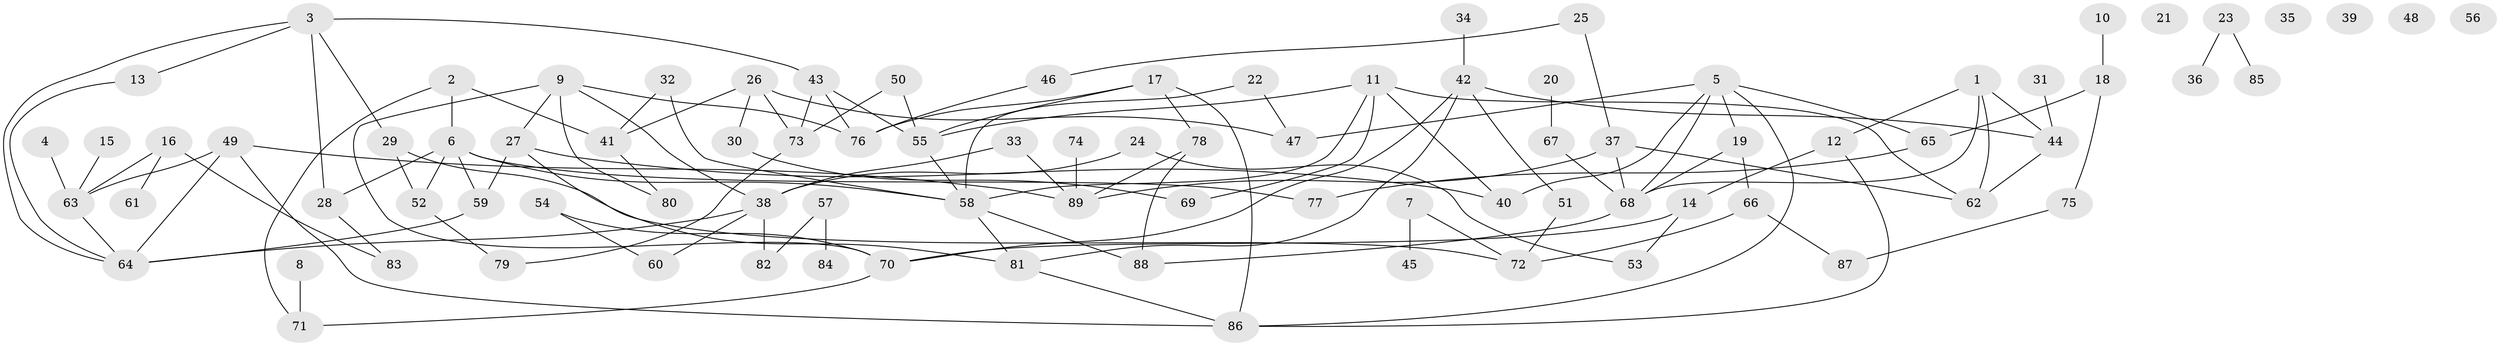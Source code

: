 // coarse degree distribution, {3: 0.1774193548387097, 5: 0.03225806451612903, 6: 0.12903225806451613, 1: 0.1935483870967742, 4: 0.0967741935483871, 7: 0.04838709677419355, 2: 0.20967741935483872, 0: 0.08064516129032258, 8: 0.03225806451612903}
// Generated by graph-tools (version 1.1) at 2025/41/03/06/25 10:41:19]
// undirected, 89 vertices, 126 edges
graph export_dot {
graph [start="1"]
  node [color=gray90,style=filled];
  1;
  2;
  3;
  4;
  5;
  6;
  7;
  8;
  9;
  10;
  11;
  12;
  13;
  14;
  15;
  16;
  17;
  18;
  19;
  20;
  21;
  22;
  23;
  24;
  25;
  26;
  27;
  28;
  29;
  30;
  31;
  32;
  33;
  34;
  35;
  36;
  37;
  38;
  39;
  40;
  41;
  42;
  43;
  44;
  45;
  46;
  47;
  48;
  49;
  50;
  51;
  52;
  53;
  54;
  55;
  56;
  57;
  58;
  59;
  60;
  61;
  62;
  63;
  64;
  65;
  66;
  67;
  68;
  69;
  70;
  71;
  72;
  73;
  74;
  75;
  76;
  77;
  78;
  79;
  80;
  81;
  82;
  83;
  84;
  85;
  86;
  87;
  88;
  89;
  1 -- 12;
  1 -- 44;
  1 -- 62;
  1 -- 68;
  2 -- 6;
  2 -- 41;
  2 -- 71;
  3 -- 13;
  3 -- 28;
  3 -- 29;
  3 -- 43;
  3 -- 64;
  4 -- 63;
  5 -- 19;
  5 -- 40;
  5 -- 47;
  5 -- 65;
  5 -- 68;
  5 -- 86;
  6 -- 28;
  6 -- 52;
  6 -- 58;
  6 -- 59;
  6 -- 77;
  7 -- 45;
  7 -- 72;
  8 -- 71;
  9 -- 27;
  9 -- 38;
  9 -- 70;
  9 -- 76;
  9 -- 80;
  10 -- 18;
  11 -- 40;
  11 -- 55;
  11 -- 58;
  11 -- 62;
  11 -- 69;
  12 -- 14;
  12 -- 86;
  13 -- 64;
  14 -- 53;
  14 -- 70;
  15 -- 63;
  16 -- 61;
  16 -- 63;
  16 -- 83;
  17 -- 55;
  17 -- 76;
  17 -- 78;
  17 -- 86;
  18 -- 65;
  18 -- 75;
  19 -- 66;
  19 -- 68;
  20 -- 67;
  22 -- 47;
  22 -- 58;
  23 -- 36;
  23 -- 85;
  24 -- 38;
  24 -- 53;
  25 -- 37;
  25 -- 46;
  26 -- 30;
  26 -- 41;
  26 -- 47;
  26 -- 73;
  27 -- 40;
  27 -- 59;
  27 -- 81;
  28 -- 83;
  29 -- 52;
  29 -- 72;
  30 -- 69;
  31 -- 44;
  32 -- 41;
  32 -- 58;
  33 -- 38;
  33 -- 89;
  34 -- 42;
  37 -- 62;
  37 -- 68;
  37 -- 89;
  38 -- 60;
  38 -- 64;
  38 -- 82;
  41 -- 80;
  42 -- 44;
  42 -- 51;
  42 -- 70;
  42 -- 81;
  43 -- 55;
  43 -- 73;
  43 -- 76;
  44 -- 62;
  46 -- 76;
  49 -- 63;
  49 -- 64;
  49 -- 86;
  49 -- 89;
  50 -- 55;
  50 -- 73;
  51 -- 72;
  52 -- 79;
  54 -- 60;
  54 -- 70;
  55 -- 58;
  57 -- 82;
  57 -- 84;
  58 -- 81;
  58 -- 88;
  59 -- 64;
  63 -- 64;
  65 -- 77;
  66 -- 72;
  66 -- 87;
  67 -- 68;
  68 -- 88;
  70 -- 71;
  73 -- 79;
  74 -- 89;
  75 -- 87;
  78 -- 88;
  78 -- 89;
  81 -- 86;
}
